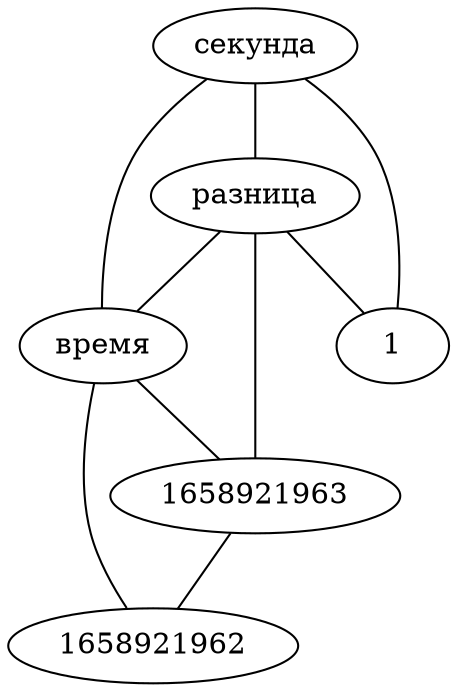 strict graph G {
"время" -- "1658921962"
"время" -- "1658921963"
"разница" -- "1658921963"
"1658921963" -- "1658921962"
"разница" -- "1"
"секунда" -- "1"
"разница" -- "время"
"секунда" -- "разница"
"секунда" -- "время"
}
